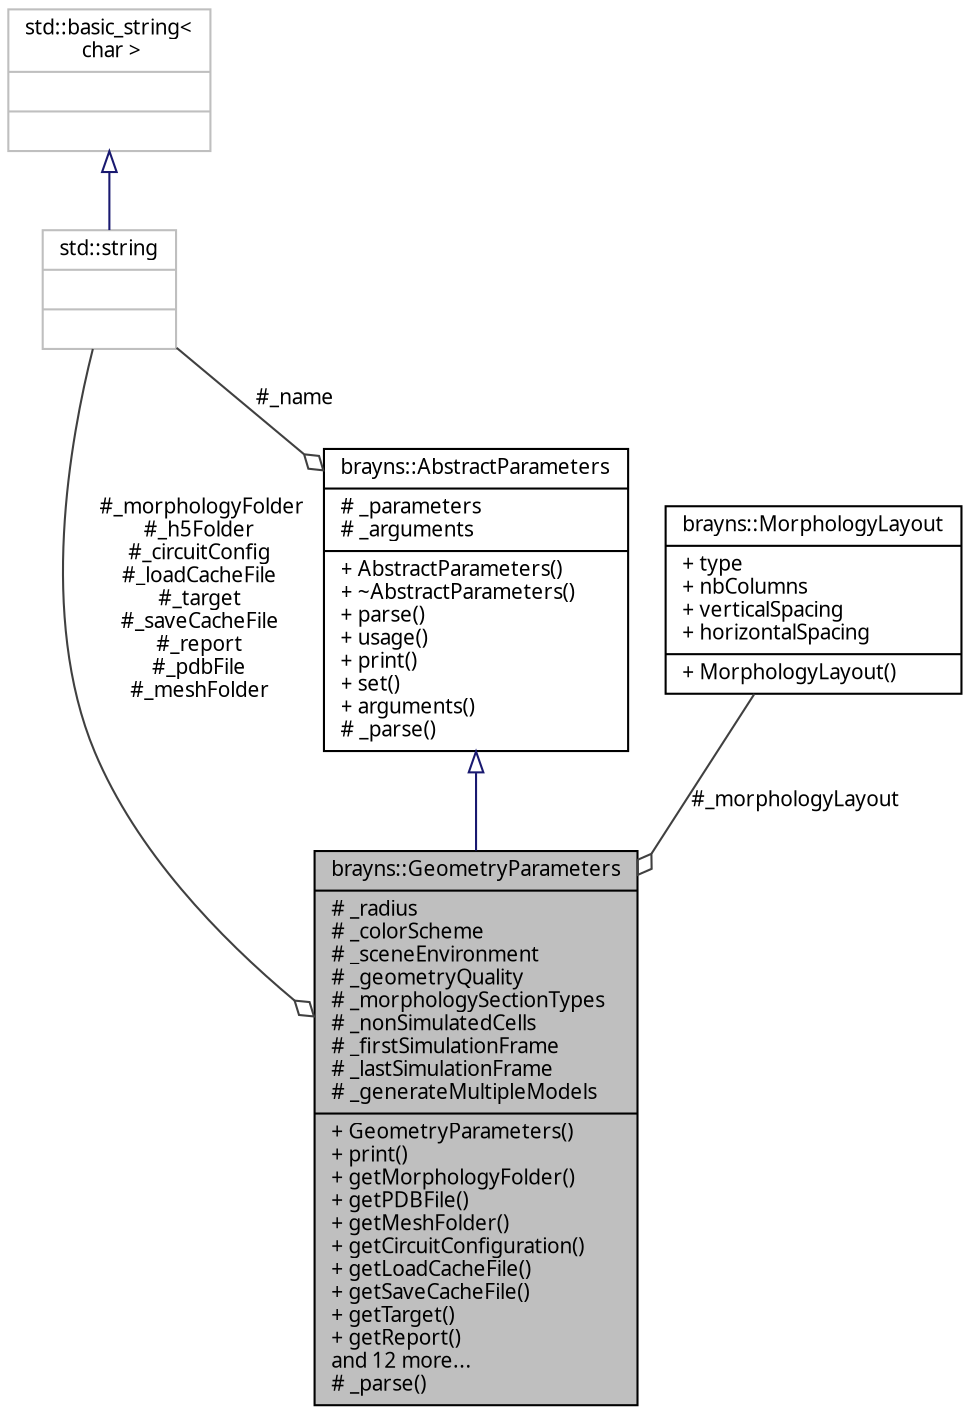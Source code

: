 digraph "brayns::GeometryParameters"
{
  edge [fontname="Sans",fontsize="10",labelfontname="Sans",labelfontsize="10"];
  node [fontname="Sans",fontsize="10",shape=record];
  Node1 [label="{brayns::GeometryParameters\n|# _radius\l# _colorScheme\l# _sceneEnvironment\l# _geometryQuality\l# _morphologySectionTypes\l# _nonSimulatedCells\l# _firstSimulationFrame\l# _lastSimulationFrame\l# _generateMultipleModels\l|+ GeometryParameters()\l+ print()\l+ getMorphologyFolder()\l+ getPDBFile()\l+ getMeshFolder()\l+ getCircuitConfiguration()\l+ getLoadCacheFile()\l+ getSaveCacheFile()\l+ getTarget()\l+ getReport()\land 12 more...\l# _parse()\l}",height=0.2,width=0.4,color="black", fillcolor="grey75", style="filled" fontcolor="black"];
  Node2 -> Node1 [dir="back",color="midnightblue",fontsize="10",style="solid",arrowtail="onormal",fontname="Sans"];
  Node2 [label="{brayns::AbstractParameters\n|# _parameters\l# _arguments\l|+ AbstractParameters()\l+ ~AbstractParameters()\l+ parse()\l+ usage()\l+ print()\l+ set()\l+ arguments()\l# _parse()\l}",height=0.2,width=0.4,color="black", fillcolor="white", style="filled",URL="$classbrayns_1_1_abstract_parameters.html",tooltip="Base class defining command line parameters. "];
  Node3 -> Node2 [color="grey25",fontsize="10",style="solid",label=" #_name" ,arrowhead="odiamond",fontname="Sans"];
  Node3 [label="{std::string\n||}",height=0.2,width=0.4,color="grey75", fillcolor="white", style="filled",tooltip="STL class. "];
  Node4 -> Node3 [dir="back",color="midnightblue",fontsize="10",style="solid",arrowtail="onormal",fontname="Sans"];
  Node4 [label="{std::basic_string\<\l char \>\n||}",height=0.2,width=0.4,color="grey75", fillcolor="white", style="filled",tooltip="STL class. "];
  Node5 -> Node1 [color="grey25",fontsize="10",style="solid",label=" #_morphologyLayout" ,arrowhead="odiamond",fontname="Sans"];
  Node5 [label="{brayns::MorphologyLayout\n|+ type\l+ nbColumns\l+ verticalSpacing\l+ horizontalSpacing\l|+ MorphologyLayout()\l}",height=0.2,width=0.4,color="black", fillcolor="white", style="filled",URL="$structbrayns_1_1_morphology_layout.html",tooltip="Defines how morphologies should be organized in space when the layout mode is selected. "];
  Node3 -> Node1 [color="grey25",fontsize="10",style="solid",label=" #_morphologyFolder\n#_h5Folder\n#_circuitConfig\n#_loadCacheFile\n#_target\n#_saveCacheFile\n#_report\n#_pdbFile\n#_meshFolder" ,arrowhead="odiamond",fontname="Sans"];
}
